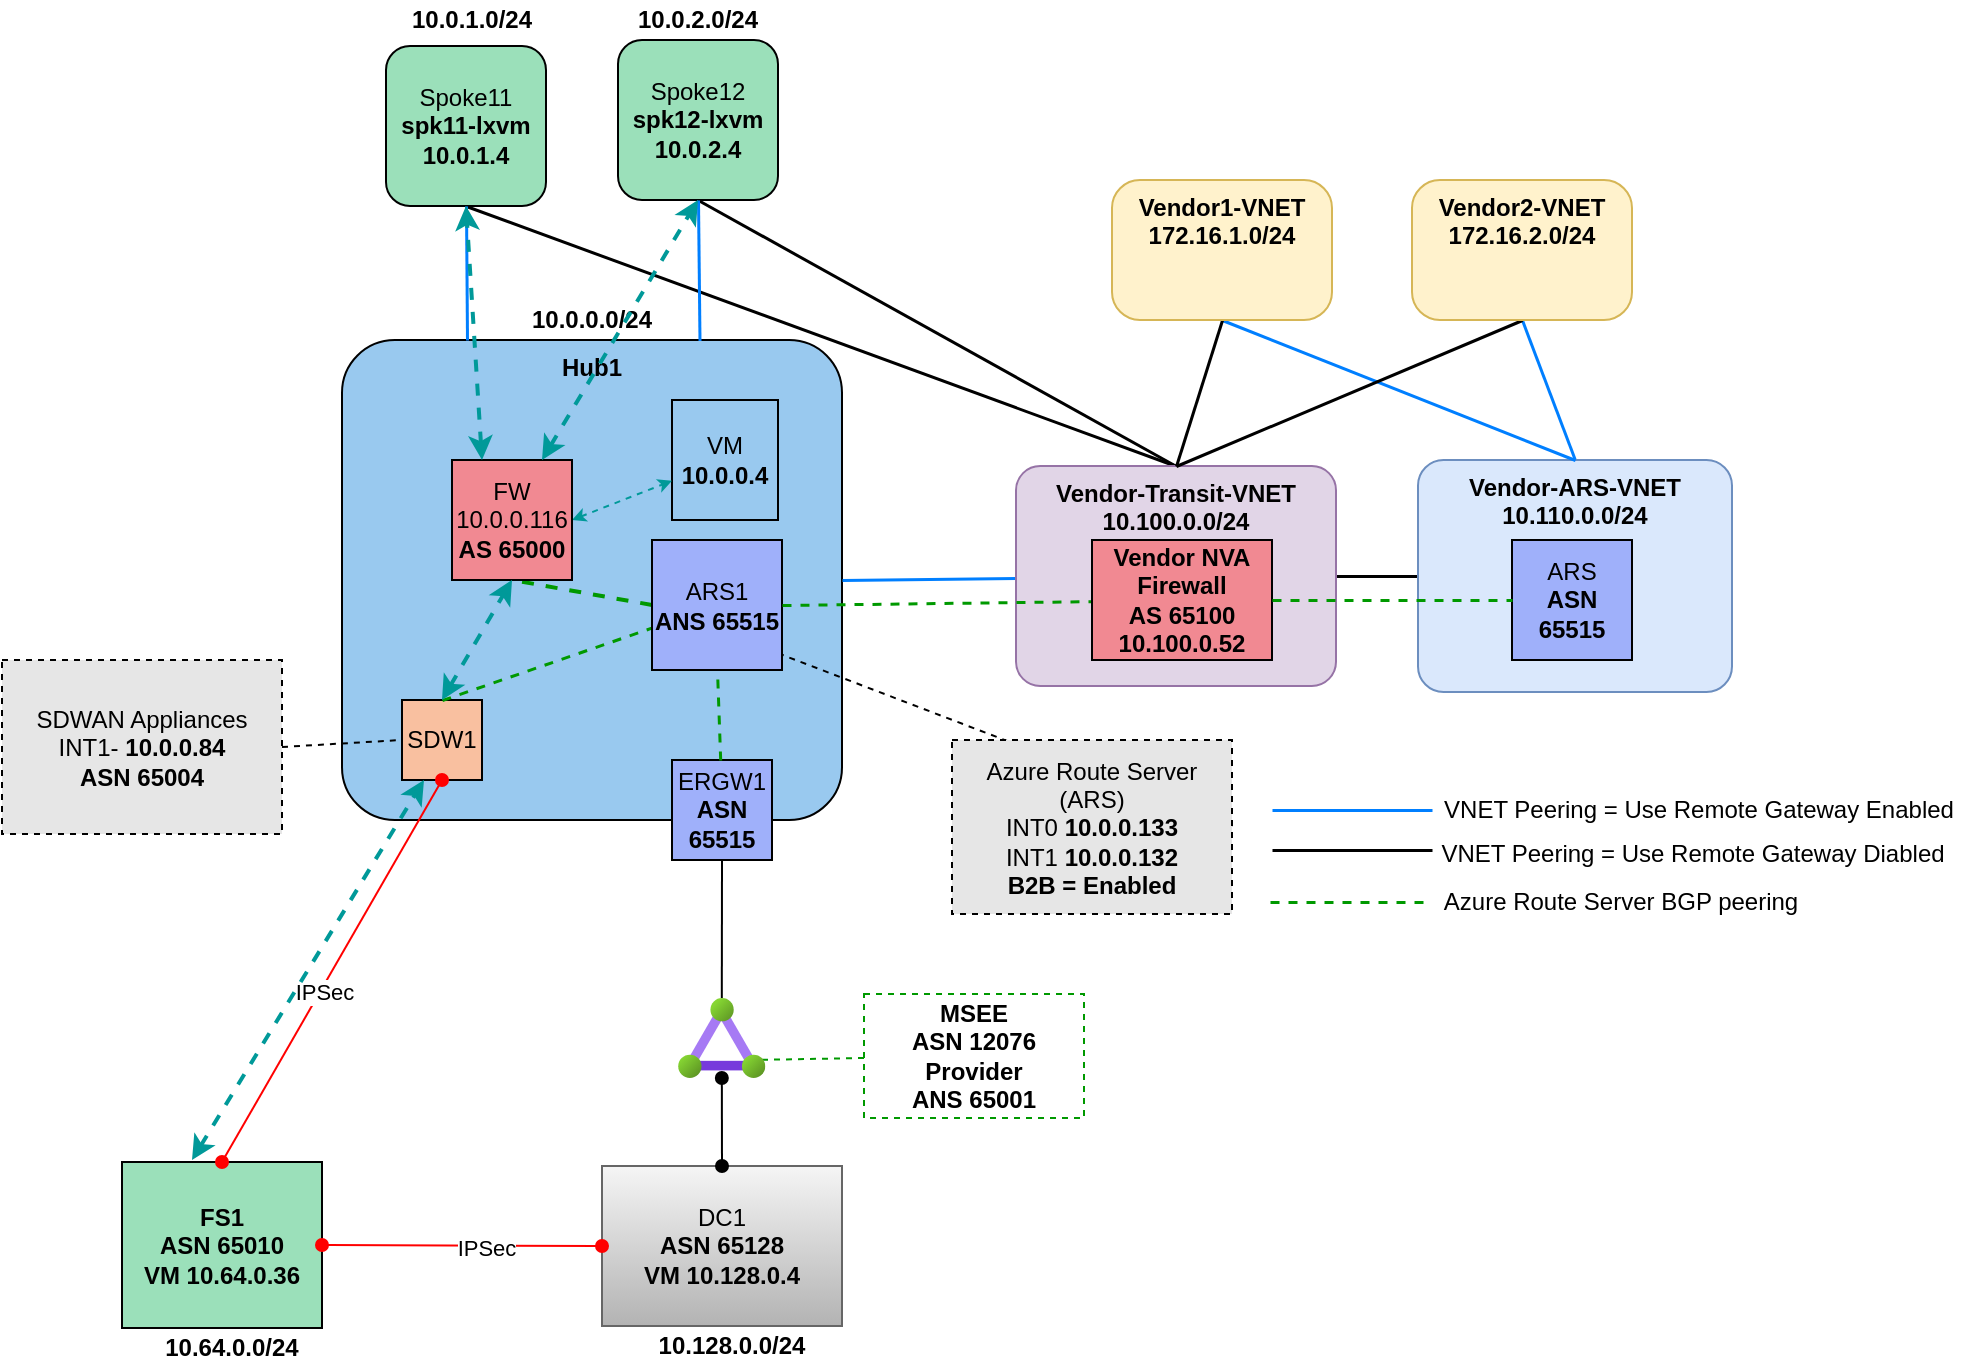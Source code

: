 <mxfile>
    <diagram id="00uQ1r8bzlsPOv85Df7x" name="Page-1">
        <mxGraphModel dx="2828" dy="772" grid="0" gridSize="10" guides="0" tooltips="0" connect="1" arrows="1" fold="1" page="0" pageScale="1" pageWidth="1100" pageHeight="850" background="none" math="0" shadow="0">
            <root>
                <mxCell id="0"/>
                <mxCell id="1" parent="0"/>
                <mxCell id="167" style="edgeStyle=none;html=1;exitX=0.5;exitY=1;exitDx=0;exitDy=0;entryX=0.5;entryY=0;entryDx=0;entryDy=0;strokeColor=#000000;strokeWidth=1.5;startArrow=none;startFill=0;endArrow=none;endFill=0;" parent="1" source="4" target="139" edge="1">
                    <mxGeometry relative="1" as="geometry"/>
                </mxCell>
                <mxCell id="4" value="Spoke12&lt;br&gt;&lt;b style=&quot;border-color: var(--border-color);&quot;&gt;spk12-lxvm&lt;br style=&quot;border-color: var(--border-color);&quot;&gt;10.0.2.4&lt;/b&gt;" style="rounded=1;whiteSpace=wrap;html=1;fillColor=#9BE0BA;" parent="1" vertex="1">
                    <mxGeometry x="-627" y="130" width="80" height="80" as="geometry"/>
                </mxCell>
                <mxCell id="166" style="edgeStyle=none;html=1;strokeColor=#000000;strokeWidth=1.5;startArrow=none;startFill=0;endArrow=none;endFill=0;entryX=0.5;entryY=0;entryDx=0;entryDy=0;exitX=0.5;exitY=1;exitDx=0;exitDy=0;" parent="1" source="5" target="139" edge="1">
                    <mxGeometry relative="1" as="geometry">
                        <mxPoint x="-700" y="240" as="sourcePoint"/>
                        <mxPoint x="-360" y="340" as="targetPoint"/>
                    </mxGeometry>
                </mxCell>
                <mxCell id="5" value="Spoke11&lt;br&gt;&lt;b&gt;spk11-lxvm&lt;br&gt;10.0.1.4&lt;/b&gt;" style="rounded=1;whiteSpace=wrap;html=1;fillColor=#9BE0BA;" parent="1" vertex="1">
                    <mxGeometry x="-743" y="133" width="80" height="80" as="geometry"/>
                </mxCell>
                <mxCell id="8" value="&lt;b&gt;Hub1&lt;br&gt;&lt;br&gt;&lt;/b&gt;" style="rounded=1;whiteSpace=wrap;html=1;verticalAlign=top;fillColor=#99C9EF;arcSize=11;" parent="1" vertex="1">
                    <mxGeometry x="-765" y="280" width="250" height="240" as="geometry"/>
                </mxCell>
                <mxCell id="14" style="rounded=0;orthogonalLoop=1;jettySize=auto;html=1;exitX=0;exitY=0.5;exitDx=0;exitDy=0;dashed=1;strokeColor=#009900;endArrow=none;endFill=0;fontColor=#004F00;startArrow=none;entryX=0.5;entryY=1;entryDx=0;entryDy=0;strokeWidth=2;" parent="1" source="13" target="111" edge="1">
                    <mxGeometry relative="1" as="geometry">
                        <mxPoint x="-715" y="404" as="targetPoint"/>
                    </mxGeometry>
                </mxCell>
                <mxCell id="15" value="SDW1&lt;br&gt;" style="whiteSpace=wrap;html=1;aspect=fixed;fillColor=#F9C0A0;direction=south;" parent="1" vertex="1">
                    <mxGeometry x="-735" y="460" width="40" height="40" as="geometry"/>
                </mxCell>
                <mxCell id="25" value="DC1&lt;br&gt;&lt;b&gt;ASN 65128&lt;br&gt;VM 10.128.0.4&lt;br&gt;&lt;/b&gt;" style="rounded=0;whiteSpace=wrap;html=1;fillColor=#f5f5f5;strokeColor=#666666;gradientColor=#b3b3b3;" parent="1" vertex="1">
                    <mxGeometry x="-635" y="693" width="120" height="80" as="geometry"/>
                </mxCell>
                <mxCell id="26" value="&lt;b&gt;FS1&lt;br&gt;ASN 65010&lt;br&gt;VM 10.64.0.36&lt;br&gt;&lt;/b&gt;" style="rounded=0;whiteSpace=wrap;html=1;fillColor=#9BE0BA;" parent="1" vertex="1">
                    <mxGeometry x="-875" y="691" width="100" height="83" as="geometry"/>
                </mxCell>
                <mxCell id="27" style="rounded=1;orthogonalLoop=1;jettySize=auto;html=1;exitX=0.5;exitY=1;exitDx=0;exitDy=0;entryX=0.715;entryY=0.001;entryDx=0;entryDy=0;startArrow=none;startFill=0;endArrow=none;endFill=0;entryPerimeter=0;strokeColor=#007FFF;strokeWidth=1.5;" parent="1" source="4" target="8" edge="1">
                    <mxGeometry relative="1" as="geometry"/>
                </mxCell>
                <mxCell id="28" style="rounded=1;orthogonalLoop=1;jettySize=auto;html=1;exitX=0.5;exitY=1;exitDx=0;exitDy=0;entryX=0.25;entryY=0;entryDx=0;entryDy=0;startArrow=none;startFill=0;endArrow=none;endFill=0;strokeColor=#007FFF;strokeWidth=1.5;" parent="1" source="5" target="8" edge="1">
                    <mxGeometry relative="1" as="geometry"/>
                </mxCell>
                <mxCell id="29" style="rounded=0;orthogonalLoop=1;jettySize=auto;html=1;exitX=1;exitY=0.5;exitDx=0;exitDy=0;endArrow=oval;endFill=1;startArrow=oval;startFill=1;strokeColor=#FF0000;entryX=0;entryY=0.5;entryDx=0;entryDy=0;" parent="1" source="26" target="25" edge="1">
                    <mxGeometry relative="1" as="geometry"/>
                </mxCell>
                <mxCell id="169" value="IPSec" style="edgeLabel;html=1;align=center;verticalAlign=middle;resizable=0;points=[];" parent="29" vertex="1" connectable="0">
                    <mxGeometry x="0.162" y="-1" relative="1" as="geometry">
                        <mxPoint as="offset"/>
                    </mxGeometry>
                </mxCell>
                <mxCell id="31" style="rounded=0;orthogonalLoop=1;jettySize=auto;html=1;exitX=0.5;exitY=0;exitDx=0;exitDy=0;startArrow=oval;startFill=1;endArrow=oval;endFill=1;strokeColor=#FF0000;entryX=1;entryY=0.5;entryDx=0;entryDy=0;" parent="1" source="26" target="15" edge="1">
                    <mxGeometry relative="1" as="geometry">
                        <mxPoint x="-725" y="500" as="targetPoint"/>
                    </mxGeometry>
                </mxCell>
                <mxCell id="168" value="IPSec" style="edgeLabel;html=1;align=center;verticalAlign=middle;resizable=0;points=[];" parent="31" vertex="1" connectable="0">
                    <mxGeometry x="-0.096" y="-1" relative="1" as="geometry">
                        <mxPoint as="offset"/>
                    </mxGeometry>
                </mxCell>
                <mxCell id="35" value="ERGW1&lt;br&gt;&lt;b&gt;ASN 65515&lt;/b&gt;" style="whiteSpace=wrap;html=1;aspect=fixed;fillStyle=auto;fillColor=#9FB0FA;" parent="1" vertex="1">
                    <mxGeometry x="-600" y="490" width="50" height="50" as="geometry"/>
                </mxCell>
                <mxCell id="37" value="10.0.1.0/24" style="text;html=1;strokeColor=none;fillColor=none;align=center;verticalAlign=middle;whiteSpace=wrap;rounded=0;fontStyle=1" parent="1" vertex="1">
                    <mxGeometry x="-740" y="110" width="80" height="20" as="geometry"/>
                </mxCell>
                <mxCell id="38" value="10.0.2.0/24" style="text;html=1;strokeColor=none;fillColor=none;align=center;verticalAlign=middle;whiteSpace=wrap;rounded=0;fontStyle=1" parent="1" vertex="1">
                    <mxGeometry x="-627" y="110" width="80" height="20" as="geometry"/>
                </mxCell>
                <mxCell id="40" value="&lt;b&gt;10.64.0.0/24&lt;/b&gt;" style="text;html=1;strokeColor=none;fillColor=none;align=center;verticalAlign=middle;whiteSpace=wrap;rounded=0;" parent="1" vertex="1">
                    <mxGeometry x="-860" y="774" width="80" height="20" as="geometry"/>
                </mxCell>
                <mxCell id="149" value="" style="edgeStyle=none;html=1;strokeColor=#007FFF;startArrow=none;startFill=0;endArrow=none;endFill=0;" parent="1" source="41" target="8" edge="1">
                    <mxGeometry relative="1" as="geometry"/>
                </mxCell>
                <mxCell id="41" value="10.0.0.0/24" style="text;html=1;strokeColor=none;fillColor=none;align=center;verticalAlign=middle;whiteSpace=wrap;rounded=0;fontStyle=1" parent="1" vertex="1">
                    <mxGeometry x="-680" y="260" width="80" height="20" as="geometry"/>
                </mxCell>
                <mxCell id="42" value="&lt;b&gt;10.128.0.0/24&lt;/b&gt;" style="text;html=1;strokeColor=none;fillColor=none;align=center;verticalAlign=middle;whiteSpace=wrap;rounded=0;" parent="1" vertex="1">
                    <mxGeometry x="-610" y="773" width="80" height="20" as="geometry"/>
                </mxCell>
                <mxCell id="45" style="rounded=0;orthogonalLoop=1;jettySize=auto;html=1;entryX=0.5;entryY=1;entryDx=0;entryDy=0;startArrow=none;startFill=0;endArrow=none;endFill=0;" parent="1" source="163" target="35" edge="1">
                    <mxGeometry relative="1" as="geometry">
                        <mxPoint x="-575" y="610" as="sourcePoint"/>
                    </mxGeometry>
                </mxCell>
                <mxCell id="47" style="rounded=0;orthogonalLoop=1;jettySize=auto;html=1;exitX=0.5;exitY=0;exitDx=0;exitDy=0;startArrow=oval;startFill=1;endArrow=oval;endFill=1;" parent="1" source="25" target="163" edge="1">
                    <mxGeometry relative="1" as="geometry">
                        <mxPoint x="-573.482" y="679.944" as="targetPoint"/>
                    </mxGeometry>
                </mxCell>
                <mxCell id="57" style="rounded=0;orthogonalLoop=1;jettySize=auto;html=1;exitX=1;exitY=0.5;exitDx=0;exitDy=0;entryX=0;entryY=0.5;entryDx=0;entryDy=0;dashed=1;startArrow=none;startFill=0;endArrow=none;endFill=0;strokeColor=#000000;" parent="1" source="59" target="13" edge="1">
                    <mxGeometry relative="1" as="geometry"/>
                </mxCell>
                <mxCell id="59" value="&lt;font style=&quot;&quot;&gt;Azure Route Server (ARS)&lt;br&gt;&lt;div style=&quot;&quot;&gt;INT0 &lt;b&gt;10.0.0.133&lt;/b&gt;&lt;/div&gt;&lt;div style=&quot;&quot;&gt;INT1 &lt;b&gt;10.0.0.132&lt;/b&gt;&lt;/div&gt;&lt;div style=&quot;&quot;&gt;&lt;b&gt;B2B = Enabled&lt;/b&gt;&lt;/div&gt;&lt;/font&gt;" style="text;html=1;strokeColor=default;fillColor=#E6E6E6;align=center;verticalAlign=middle;whiteSpace=wrap;rounded=0;dashed=1;" parent="1" vertex="1">
                    <mxGeometry x="-460" y="480" width="140" height="87" as="geometry"/>
                </mxCell>
                <mxCell id="61" style="rounded=0;orthogonalLoop=1;jettySize=auto;html=1;exitX=1;exitY=0.5;exitDx=0;exitDy=0;entryX=0.5;entryY=1;entryDx=0;entryDy=0;dashed=1;startArrow=none;startFill=0;endArrow=none;endFill=0;strokeColor=#000000;" parent="1" source="62" target="15" edge="1">
                    <mxGeometry relative="1" as="geometry"/>
                </mxCell>
                <mxCell id="62" value="SDWAN Appliances&lt;br&gt;INT1-&amp;nbsp;&lt;b&gt;10.0.0.84&lt;/b&gt;&lt;br&gt;&lt;b&gt;ASN 65004&lt;/b&gt;" style="text;html=1;strokeColor=default;fillColor=#E6E6E6;align=center;verticalAlign=middle;whiteSpace=wrap;rounded=0;dashed=1;" parent="1" vertex="1">
                    <mxGeometry x="-935" y="440" width="140" height="87" as="geometry"/>
                </mxCell>
                <mxCell id="69" style="rounded=0;orthogonalLoop=1;jettySize=auto;html=1;dashed=1;strokeColor=#009900;endArrow=none;endFill=0;fontColor=#004F00;labelBackgroundColor=default;entryX=0.846;entryY=0.775;entryDx=0;entryDy=0;entryPerimeter=0;" parent="1" source="94" target="163" edge="1">
                    <mxGeometry relative="1" as="geometry">
                        <mxPoint x="-295" y="532.5" as="sourcePoint"/>
                        <mxPoint x="-575" y="635.25" as="targetPoint"/>
                    </mxGeometry>
                </mxCell>
                <mxCell id="94" value="&lt;b&gt;MSEE&lt;br&gt;ASN 12076&lt;br&gt;Provider&lt;br&gt;ANS 65001&lt;br&gt;&lt;/b&gt;" style="text;html=1;strokeColor=#009900;fillColor=none;align=center;verticalAlign=middle;whiteSpace=wrap;rounded=0;dashed=1;" parent="1" vertex="1">
                    <mxGeometry x="-504" y="607" width="110" height="62" as="geometry"/>
                </mxCell>
                <mxCell id="101" value="VM&lt;br&gt;&lt;b&gt;10.0.0.4&lt;/b&gt;" style="text;align=center;html=1;verticalAlign=middle;whiteSpace=wrap;rounded=0;fontSize=12;strokeColor=default;" parent="1" vertex="1">
                    <mxGeometry x="-600" y="310" width="53" height="60" as="geometry"/>
                </mxCell>
                <mxCell id="140" style="edgeStyle=none;html=1;entryX=1;entryY=0.5;entryDx=0;entryDy=0;endArrow=none;endFill=0;strokeColor=#007FFF;strokeWidth=1.5;" parent="1" source="139" target="8" edge="1">
                    <mxGeometry relative="1" as="geometry"/>
                </mxCell>
                <mxCell id="143" style="edgeStyle=none;html=1;exitX=1;exitY=0.5;exitDx=0;exitDy=0;entryX=0;entryY=0.5;entryDx=0;entryDy=0;endArrow=none;endFill=0;strokeWidth=1.5;strokeColor=#000000;startArrow=none;startFill=0;" parent="1" source="139" target="141" edge="1">
                    <mxGeometry relative="1" as="geometry"/>
                </mxCell>
                <mxCell id="139" value="&lt;b&gt;Vendor-Transit-VNET&lt;br&gt;10.100.0.0/24&lt;br&gt;&lt;br&gt;&lt;br&gt;&lt;/b&gt;" style="rounded=1;whiteSpace=wrap;html=1;verticalAlign=top;fillColor=#e1d5e7;arcSize=11;strokeColor=#9673a6;" parent="1" vertex="1">
                    <mxGeometry x="-428" y="343" width="160" height="110" as="geometry"/>
                </mxCell>
                <mxCell id="144" style="edgeStyle=none;html=1;exitX=0.5;exitY=0;exitDx=0;exitDy=0;entryX=0.5;entryY=1;entryDx=0;entryDy=0;endArrow=none;endFill=0;strokeColor=#007FFF;strokeWidth=1.5;" parent="1" source="141" target="145" edge="1">
                    <mxGeometry relative="1" as="geometry"/>
                </mxCell>
                <mxCell id="141" value="&lt;b&gt;Vendor-ARS-VNET&lt;br&gt;&lt;/b&gt;&lt;b style=&quot;border-color: var(--border-color);&quot;&gt;10.110.0.0/24&lt;/b&gt;&lt;b&gt;&lt;br&gt;&lt;br&gt;&lt;br&gt;&lt;/b&gt;" style="rounded=1;whiteSpace=wrap;html=1;verticalAlign=top;fillColor=#dae8fc;arcSize=11;strokeColor=#6c8ebf;" parent="1" vertex="1">
                    <mxGeometry x="-227" y="340" width="157" height="116" as="geometry"/>
                </mxCell>
                <mxCell id="146" style="edgeStyle=none;html=1;entryX=0.5;entryY=0;entryDx=0;entryDy=0;endArrow=none;endFill=0;exitX=0.5;exitY=1;exitDx=0;exitDy=0;strokeColor=#007FFF;strokeWidth=1.5;" parent="1" source="142" target="141" edge="1">
                    <mxGeometry relative="1" as="geometry"/>
                </mxCell>
                <mxCell id="148" style="edgeStyle=none;html=1;exitX=0.5;exitY=1;exitDx=0;exitDy=0;endArrow=none;endFill=0;entryX=0.5;entryY=0;entryDx=0;entryDy=0;strokeWidth=1.5;strokeColor=#000000;startArrow=none;startFill=0;" parent="1" source="142" target="139" edge="1">
                    <mxGeometry relative="1" as="geometry">
                        <mxPoint x="-350" y="340" as="targetPoint"/>
                    </mxGeometry>
                </mxCell>
                <mxCell id="142" value="&lt;b&gt;Vendor1-VNET&lt;/b&gt;&lt;br&gt;&lt;b&gt;172.16.1.0/24&lt;/b&gt;" style="rounded=1;whiteSpace=wrap;html=1;verticalAlign=top;fillColor=#fff2cc;arcSize=20;strokeColor=#d6b656;" parent="1" vertex="1">
                    <mxGeometry x="-380" y="200" width="110" height="70" as="geometry"/>
                </mxCell>
                <mxCell id="147" style="edgeStyle=none;html=1;exitX=0.5;exitY=1;exitDx=0;exitDy=0;entryX=0.5;entryY=0;entryDx=0;entryDy=0;endArrow=none;endFill=0;strokeWidth=1.5;strokeColor=#000000;startArrow=none;startFill=0;" parent="1" source="145" target="139" edge="1">
                    <mxGeometry relative="1" as="geometry"/>
                </mxCell>
                <mxCell id="145" value="&lt;b&gt;Vendor2-VNET&lt;/b&gt;&lt;br&gt;&lt;b&gt;172.16.2.0/24&lt;/b&gt;" style="rounded=1;whiteSpace=wrap;html=1;verticalAlign=top;fillColor=#fff2cc;arcSize=20;strokeColor=#d6b656;" parent="1" vertex="1">
                    <mxGeometry x="-230" y="200" width="110" height="70" as="geometry"/>
                </mxCell>
                <mxCell id="150" value="" style="rounded=0;orthogonalLoop=1;jettySize=auto;html=1;exitX=0;exitY=0.5;exitDx=0;exitDy=0;dashed=1;strokeColor=#009900;endArrow=none;endFill=0;fontColor=#004F00;strokeWidth=1.5;" parent="1" source="15" target="13" edge="1">
                    <mxGeometry relative="1" as="geometry">
                        <mxPoint x="-715" y="404" as="targetPoint"/>
                        <mxPoint x="-715" y="460" as="sourcePoint"/>
                    </mxGeometry>
                </mxCell>
                <mxCell id="13" value="ARS1&lt;br&gt;&lt;b&gt;ANS 65515&lt;/b&gt;" style="whiteSpace=wrap;html=1;aspect=fixed;fillColor=#9FB0FA;" parent="1" vertex="1">
                    <mxGeometry x="-610" y="380" width="65" height="65" as="geometry"/>
                </mxCell>
                <mxCell id="151" value="" style="rounded=0;orthogonalLoop=1;jettySize=auto;html=1;exitX=1;exitY=0.5;exitDx=0;exitDy=0;dashed=1;strokeColor=#009900;endArrow=none;endFill=0;fontColor=#004F00;strokeWidth=1.5;" parent="1" source="13" target="153" edge="1">
                    <mxGeometry relative="1" as="geometry">
                        <mxPoint x="-600" y="433.727" as="targetPoint"/>
                        <mxPoint x="-705" y="470" as="sourcePoint"/>
                    </mxGeometry>
                </mxCell>
                <mxCell id="153" value="&lt;b style=&quot;border-color: var(--border-color);&quot;&gt;Vendor NVA&lt;br style=&quot;border-color: var(--border-color);&quot;&gt;Firewall&lt;br&gt;AS 65100&lt;br&gt;10.100.0.52&lt;br&gt;&lt;/b&gt;" style="whiteSpace=wrap;html=1;fillColor=#F18992;gradientColor=none;fillStyle=auto;" parent="1" vertex="1">
                    <mxGeometry x="-390" y="380" width="90" height="60" as="geometry"/>
                </mxCell>
                <mxCell id="154" value="&lt;span style=&quot;border-color: var(--border-color);&quot;&gt;ARS&lt;/span&gt;&lt;br&gt;&lt;b&gt;ASN 65515&lt;/b&gt;" style="whiteSpace=wrap;html=1;aspect=fixed;fillColor=#9FB0FA;" parent="1" vertex="1">
                    <mxGeometry x="-180" y="380" width="60" height="60" as="geometry"/>
                </mxCell>
                <mxCell id="155" value="VNET Peering = Use Remote Gateway Enabled&lt;br&gt;" style="text;html=1;align=center;verticalAlign=middle;resizable=0;points=[];autosize=1;strokeColor=none;fillColor=none;" parent="1" vertex="1">
                    <mxGeometry x="-227" y="500" width="280" height="30" as="geometry"/>
                </mxCell>
                <mxCell id="156" value="VNET Peering = Use Remote Gateway Diabled" style="text;html=1;align=center;verticalAlign=middle;resizable=0;points=[];autosize=1;strokeColor=none;fillColor=none;" parent="1" vertex="1">
                    <mxGeometry x="-230" y="522" width="280" height="30" as="geometry"/>
                </mxCell>
                <mxCell id="158" value="" style="edgeStyle=none;orthogonalLoop=1;jettySize=auto;html=1;strokeColor=#007FFF;startArrow=none;startFill=0;endArrow=none;endFill=0;strokeWidth=1.5;" parent="1" edge="1">
                    <mxGeometry width="80" relative="1" as="geometry">
                        <mxPoint x="-300" y="515" as="sourcePoint"/>
                        <mxPoint x="-220" y="515" as="targetPoint"/>
                        <Array as="points"/>
                    </mxGeometry>
                </mxCell>
                <mxCell id="159" value="" style="edgeStyle=none;orthogonalLoop=1;jettySize=auto;html=1;strokeColor=#000000;startArrow=none;startFill=0;endArrow=none;endFill=0;strokeWidth=1.5;" parent="1" edge="1">
                    <mxGeometry width="80" relative="1" as="geometry">
                        <mxPoint x="-300" y="535" as="sourcePoint"/>
                        <mxPoint x="-220" y="535" as="targetPoint"/>
                        <Array as="points"/>
                    </mxGeometry>
                </mxCell>
                <mxCell id="160" value="" style="rounded=0;orthogonalLoop=1;jettySize=auto;html=1;exitX=1;exitY=0.5;exitDx=0;exitDy=0;dashed=1;strokeColor=#009900;endArrow=none;endFill=0;fontColor=#004F00;entryX=0;entryY=0.5;entryDx=0;entryDy=0;strokeWidth=1.5;" parent="1" source="153" target="154" edge="1">
                    <mxGeometry relative="1" as="geometry">
                        <mxPoint x="-380" y="420.562" as="targetPoint"/>
                        <mxPoint x="-535" y="422.5" as="sourcePoint"/>
                    </mxGeometry>
                </mxCell>
                <mxCell id="163" value="" style="aspect=fixed;html=1;points=[];align=center;image;fontSize=12;image=img/lib/azure2/networking/ExpressRoute_Circuits.svg;fillColor=#FF6666;" parent="1" vertex="1">
                    <mxGeometry x="-597" y="609" width="43.75" height="40" as="geometry"/>
                </mxCell>
                <mxCell id="teDGvpvdM2zaWoDMswgV-169" value="" style="rounded=0;orthogonalLoop=1;jettySize=auto;html=1;exitX=1;exitY=0.5;exitDx=0;exitDy=0;dashed=1;strokeColor=#009900;endArrow=none;endFill=0;fontColor=#004F00;strokeWidth=1.5;" edge="1" parent="1">
                    <mxGeometry relative="1" as="geometry">
                        <mxPoint x="-222" y="561" as="targetPoint"/>
                        <mxPoint x="-301" y="561" as="sourcePoint"/>
                    </mxGeometry>
                </mxCell>
                <mxCell id="teDGvpvdM2zaWoDMswgV-170" value="Azure Route Server BGP peering" style="text;html=1;align=center;verticalAlign=middle;resizable=0;points=[];autosize=1;strokeColor=none;fillColor=none;" vertex="1" parent="1">
                    <mxGeometry x="-224" y="548" width="195" height="26" as="geometry"/>
                </mxCell>
                <mxCell id="teDGvpvdM2zaWoDMswgV-171" value="" style="rounded=0;orthogonalLoop=1;jettySize=auto;html=1;dashed=1;strokeColor=#009900;endArrow=none;endFill=0;fontColor=#004F00;strokeWidth=1.5;entryX=0.5;entryY=1;entryDx=0;entryDy=0;" edge="1" parent="1" source="35" target="13">
                    <mxGeometry relative="1" as="geometry">
                        <mxPoint x="-600" y="434" as="targetPoint"/>
                        <mxPoint x="-705" y="470" as="sourcePoint"/>
                    </mxGeometry>
                </mxCell>
                <mxCell id="110" value="Firewall" parent="0"/>
                <mxCell id="137" style="edgeStyle=none;hachureGap=4;html=1;exitX=1;exitY=0.5;exitDx=0;exitDy=0;strokeColor=#009999;strokeWidth=1;fontFamily=Helvetica;fontSource=https%3A%2F%2Ffonts.googleapis.com%2Fcss%3Ffamily%3DArchitects%2BDaughter;fontSize=11;rounded=0;startArrow=classic;dashed=1;startSize=4;endSize=4;jumpSize=4;" parent="110" source="111" target="101" edge="1">
                    <mxGeometry relative="1" as="geometry"/>
                </mxCell>
                <mxCell id="111" value="FW&lt;br&gt;10.0.0.116&lt;br&gt;&lt;b&gt;AS 65000&lt;/b&gt;&lt;br&gt;" style="whiteSpace=wrap;html=1;aspect=fixed;gradientColor=none;fillStyle=auto;fillColor=#F18992;" parent="110" vertex="1">
                    <mxGeometry x="-710" y="340" width="60" height="60" as="geometry"/>
                </mxCell>
                <mxCell id="112" value="" style="endArrow=classic;startArrow=classic;html=1;rounded=0;dashed=1;strokeWidth=2;entryX=0.5;entryY=1;entryDx=0;entryDy=0;exitX=0;exitY=0.5;exitDx=0;exitDy=0;strokeColor=#009999;" parent="110" target="111" edge="1">
                    <mxGeometry width="50" height="50" relative="1" as="geometry">
                        <mxPoint x="-715" y="460" as="sourcePoint"/>
                        <mxPoint x="-659" y="425" as="targetPoint"/>
                    </mxGeometry>
                </mxCell>
                <mxCell id="113" value="" style="endArrow=classic;startArrow=classic;html=1;rounded=0;dashed=1;strokeWidth=2;exitX=0.25;exitY=0;exitDx=0;exitDy=0;strokeColor=#009999;entryX=0.5;entryY=1;entryDx=0;entryDy=0;" parent="110" source="111" target="5" edge="1">
                    <mxGeometry width="50" height="50" relative="1" as="geometry">
                        <mxPoint x="-647.0" y="397" as="sourcePoint"/>
                        <mxPoint x="-697" y="210" as="targetPoint"/>
                    </mxGeometry>
                </mxCell>
                <mxCell id="114" value="" style="endArrow=classic;startArrow=classic;html=1;rounded=0;dashed=1;strokeWidth=2;strokeColor=#009999;entryX=1;entryY=0.5;entryDx=0;entryDy=0;" parent="110" edge="1">
                    <mxGeometry width="50" height="50" relative="1" as="geometry">
                        <mxPoint x="-840" y="690" as="sourcePoint"/>
                        <mxPoint x="-724" y="500.0" as="targetPoint"/>
                    </mxGeometry>
                </mxCell>
                <mxCell id="115" value="" style="endArrow=classic;startArrow=classic;html=1;rounded=0;dashed=1;strokeWidth=2;entryX=0.5;entryY=1;entryDx=0;entryDy=0;strokeColor=#009999;exitX=0.75;exitY=0;exitDx=0;exitDy=0;" parent="110" source="111" target="4" edge="1">
                    <mxGeometry width="50" height="50" relative="1" as="geometry">
                        <mxPoint x="-615" y="340" as="sourcePoint"/>
                        <mxPoint x="-585" y="240.0" as="targetPoint"/>
                    </mxGeometry>
                </mxCell>
                <mxCell id="124" value="Flow" style="" parent="0" visible="0"/>
                <mxCell id="125" value="" style="endArrow=classic;startArrow=classic;html=1;rounded=0;dashed=1;strokeWidth=1;strokeColor=#009999;" parent="124" edge="1">
                    <mxGeometry width="50" height="50" relative="1" as="geometry">
                        <mxPoint x="-703.454" y="460.0" as="sourcePoint"/>
                        <mxPoint x="-693.383" y="240" as="targetPoint"/>
                        <Array as="points">
                            <mxPoint x="-659" y="383"/>
                        </Array>
                    </mxGeometry>
                </mxCell>
                <mxCell id="126" value="" style="endArrow=classic;startArrow=classic;html=1;rounded=0;dashed=1;strokeWidth=1;strokeColor=#009999;entryX=0.75;entryY=1;entryDx=0;entryDy=0;exitX=0;exitY=0.5;exitDx=0;exitDy=0;" parent="124" edge="1">
                    <mxGeometry width="50" height="50" relative="1" as="geometry">
                        <mxPoint x="-665" y="460.0" as="sourcePoint"/>
                        <mxPoint x="-567" y="240" as="targetPoint"/>
                        <Array as="points">
                            <mxPoint x="-606" y="396"/>
                        </Array>
                    </mxGeometry>
                </mxCell>
                <mxCell id="127" value="" style="endArrow=classic;startArrow=classic;html=1;rounded=0;dashed=1;strokeWidth=1;strokeColor=#009999;entryX=0.75;entryY=1;entryDx=0;entryDy=0;" parent="124" edge="1">
                    <mxGeometry width="50" height="50" relative="1" as="geometry">
                        <mxPoint x="-662" y="459" as="sourcePoint"/>
                        <mxPoint x="-683" y="240" as="targetPoint"/>
                        <Array as="points">
                            <mxPoint x="-642" y="382"/>
                        </Array>
                    </mxGeometry>
                </mxCell>
                <mxCell id="128" value="" style="endArrow=classic;startArrow=classic;html=1;rounded=0;dashed=1;strokeWidth=1;strokeColor=#009999;entryX=0.642;entryY=0.999;entryDx=0;entryDy=0;exitX=0;exitY=0.25;exitDx=0;exitDy=0;entryPerimeter=0;" parent="124" edge="1">
                    <mxGeometry width="50" height="50" relative="1" as="geometry">
                        <mxPoint x="-705" y="460.0" as="sourcePoint"/>
                        <mxPoint x="-575.64" y="239.92" as="targetPoint"/>
                        <Array as="points">
                            <mxPoint x="-618" y="390"/>
                        </Array>
                    </mxGeometry>
                </mxCell>
                <mxCell id="129" value="" style="endArrow=classic;startArrow=classic;html=1;rounded=0;dashed=1;strokeWidth=1;strokeColor=#009999;" parent="124" target="101" edge="1">
                    <mxGeometry width="50" height="50" relative="1" as="geometry">
                        <mxPoint x="-703" y="459" as="sourcePoint"/>
                        <mxPoint x="-673" y="250" as="targetPoint"/>
                        <Array as="points">
                            <mxPoint x="-575" y="428"/>
                        </Array>
                    </mxGeometry>
                </mxCell>
                <object label="UDR" id="103">
                    <mxCell parent="0" visible="0"/>
                </object>
                <mxCell id="104" value="Spokes to FW&lt;br&gt;Propagation Off" style="aspect=fixed;html=1;points=[];align=center;image;fontSize=12;image=img/lib/azure2/networking/Route_Tables.svg;fontStyle=1" parent="103" vertex="1">
                    <mxGeometry x="-500" y="170" width="20.65" height="20" as="geometry"/>
                </mxCell>
                <mxCell id="105" value="ERGW to FW&lt;br&gt;Propagation On" style="aspect=fixed;html=1;points=[];align=center;image;fontSize=12;image=img/lib/azure2/networking/Route_Tables.svg;fontStyle=1" parent="103" vertex="1">
                    <mxGeometry x="-500" y="500" width="20.65" height="20" as="geometry"/>
                </mxCell>
                <mxCell id="106" value="SDWAN to FW&lt;br&gt;Propagation Off" style="aspect=fixed;html=1;points=[];align=center;image;fontSize=12;image=img/lib/azure2/networking/Route_Tables.svg;fontStyle=1" parent="103" vertex="1">
                    <mxGeometry x="-870" y="530" width="20.65" height="20" as="geometry"/>
                </mxCell>
            </root>
        </mxGraphModel>
    </diagram>
</mxfile>